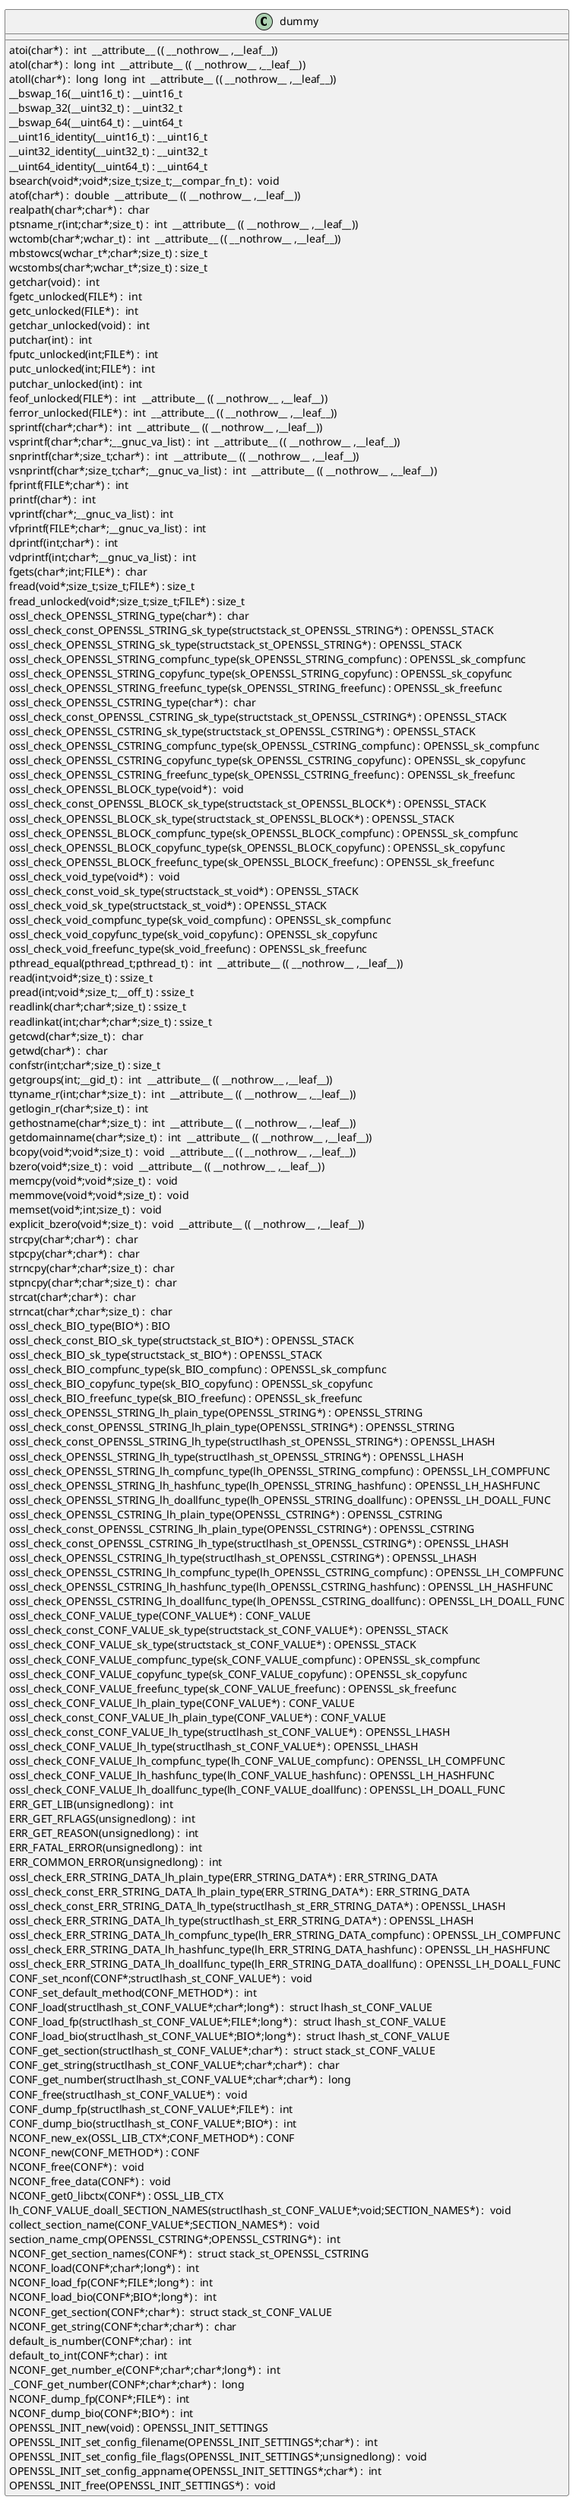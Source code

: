 @startuml
!pragma layout smetana
class dummy {
atoi(char*) :  int  __attribute__ (( __nothrow__ ,__leaf__)) [[[./../../.././qc/crypto/conf/conf_lib.c.html#501]]]
atol(char*) :  long  int  __attribute__ (( __nothrow__ ,__leaf__)) [[[./../../.././qc/crypto/conf/conf_lib.c.html#506]]]
atoll(char*) :  long  long  int  __attribute__ (( __nothrow__ ,__leaf__)) [[[./../../.././qc/crypto/conf/conf_lib.c.html#513]]]
__bswap_16(__uint16_t) : __uint16_t [[[./../../.././qc/crypto/conf/conf_lib.c.html#675]]]
__bswap_32(__uint32_t) : __uint32_t [[[./../../.././qc/crypto/conf/conf_lib.c.html#690]]]
__bswap_64(__uint64_t) : __uint64_t [[[./../../.././qc/crypto/conf/conf_lib.c.html#700]]]
__uint16_identity(__uint16_t) : __uint16_t [[[./../../.././qc/crypto/conf/conf_lib.c.html#712]]]
__uint32_identity(__uint32_t) : __uint32_t [[[./../../.././qc/crypto/conf/conf_lib.c.html#718]]]
__uint64_identity(__uint64_t) : __uint64_t [[[./../../.././qc/crypto/conf/conf_lib.c.html#724]]]
bsearch(void*;void*;size_t;size_t;__compar_fn_t) :  void  [[[./../../.././qc/crypto/conf/conf_lib.c.html#1392]]]
atof(char*) :  double  __attribute__ (( __nothrow__ ,__leaf__)) [[[./../../.././qc/crypto/conf/conf_lib.c.html#1]]]
realpath(char*;char*) :  char  [[[./../../.././qc/crypto/conf/conf_lib.c.html#1]]]
ptsname_r(int;char*;size_t) :  int  __attribute__ (( __nothrow__ ,__leaf__)) [[[./../../.././qc/crypto/conf/conf_lib.c.html#1]]]
wctomb(char*;wchar_t) :  int  __attribute__ (( __nothrow__ ,__leaf__)) [[[./../../.././qc/crypto/conf/conf_lib.c.html#1]]]
mbstowcs(wchar_t*;char*;size_t) : size_t [[[./../../.././qc/crypto/conf/conf_lib.c.html#1]]]
wcstombs(char*;wchar_t*;size_t) : size_t [[[./../../.././qc/crypto/conf/conf_lib.c.html#1]]]
getchar(void) :  int  [[[./../../.././qc/crypto/conf/conf_lib.c.html#1]]]
fgetc_unlocked(FILE*) :  int  [[[./../../.././qc/crypto/conf/conf_lib.c.html#1]]]
getc_unlocked(FILE*) :  int  [[[./../../.././qc/crypto/conf/conf_lib.c.html#1]]]
getchar_unlocked(void) :  int  [[[./../../.././qc/crypto/conf/conf_lib.c.html#1]]]
putchar(int) :  int  [[[./../../.././qc/crypto/conf/conf_lib.c.html#1]]]
fputc_unlocked(int;FILE*) :  int  [[[./../../.././qc/crypto/conf/conf_lib.c.html#1]]]
putc_unlocked(int;FILE*) :  int  [[[./../../.././qc/crypto/conf/conf_lib.c.html#1]]]
putchar_unlocked(int) :  int  [[[./../../.././qc/crypto/conf/conf_lib.c.html#1]]]
feof_unlocked(FILE*) :  int  __attribute__ (( __nothrow__ ,__leaf__)) [[[./../../.././qc/crypto/conf/conf_lib.c.html#1]]]
ferror_unlocked(FILE*) :  int  __attribute__ (( __nothrow__ ,__leaf__)) [[[./../../.././qc/crypto/conf/conf_lib.c.html#1]]]
sprintf(char*;char*) :  int  __attribute__ (( __nothrow__ ,__leaf__)) [[[./../../.././qc/crypto/conf/conf_lib.c.html#1]]]
vsprintf(char*;char*;__gnuc_va_list) :  int  __attribute__ (( __nothrow__ ,__leaf__)) [[[./../../.././qc/crypto/conf/conf_lib.c.html#1]]]
snprintf(char*;size_t;char*) :  int  __attribute__ (( __nothrow__ ,__leaf__)) [[[./../../.././qc/crypto/conf/conf_lib.c.html#1]]]
vsnprintf(char*;size_t;char*;__gnuc_va_list) :  int  __attribute__ (( __nothrow__ ,__leaf__)) [[[./../../.././qc/crypto/conf/conf_lib.c.html#1]]]
fprintf(FILE*;char*) :  int  [[[./../../.././qc/crypto/conf/conf_lib.c.html#1]]]
printf(char*) :  int  [[[./../../.././qc/crypto/conf/conf_lib.c.html#1]]]
vprintf(char*;__gnuc_va_list) :  int  [[[./../../.././qc/crypto/conf/conf_lib.c.html#1]]]
vfprintf(FILE*;char*;__gnuc_va_list) :  int  [[[./../../.././qc/crypto/conf/conf_lib.c.html#1]]]
dprintf(int;char*) :  int  [[[./../../.././qc/crypto/conf/conf_lib.c.html#1]]]
vdprintf(int;char*;__gnuc_va_list) :  int  [[[./../../.././qc/crypto/conf/conf_lib.c.html#1]]]
fgets(char*;int;FILE*) :  char  [[[./../../.././qc/crypto/conf/conf_lib.c.html#1]]]
fread(void*;size_t;size_t;FILE*) : size_t [[[./../../.././qc/crypto/conf/conf_lib.c.html#1]]]
fread_unlocked(void*;size_t;size_t;FILE*) : size_t [[[./../../.././qc/crypto/conf/conf_lib.c.html#1]]]
ossl_check_OPENSSL_STRING_type(char*) :  char  [[[./../../.././qc/crypto/conf/conf_lib.c.html#1]]]
ossl_check_const_OPENSSL_STRING_sk_type(structstack_st_OPENSSL_STRING*) : OPENSSL_STACK [[[./../../.././qc/crypto/conf/conf_lib.c.html#1]]]
ossl_check_OPENSSL_STRING_sk_type(structstack_st_OPENSSL_STRING*) : OPENSSL_STACK [[[./../../.././qc/crypto/conf/conf_lib.c.html#1]]]
ossl_check_OPENSSL_STRING_compfunc_type(sk_OPENSSL_STRING_compfunc) : OPENSSL_sk_compfunc [[[./../../.././qc/crypto/conf/conf_lib.c.html#1]]]
ossl_check_OPENSSL_STRING_copyfunc_type(sk_OPENSSL_STRING_copyfunc) : OPENSSL_sk_copyfunc [[[./../../.././qc/crypto/conf/conf_lib.c.html#1]]]
ossl_check_OPENSSL_STRING_freefunc_type(sk_OPENSSL_STRING_freefunc) : OPENSSL_sk_freefunc [[[./../../.././qc/crypto/conf/conf_lib.c.html#1]]]
ossl_check_OPENSSL_CSTRING_type(char*) :  char  [[[./../../.././qc/crypto/conf/conf_lib.c.html#1]]]
ossl_check_const_OPENSSL_CSTRING_sk_type(structstack_st_OPENSSL_CSTRING*) : OPENSSL_STACK [[[./../../.././qc/crypto/conf/conf_lib.c.html#1]]]
ossl_check_OPENSSL_CSTRING_sk_type(structstack_st_OPENSSL_CSTRING*) : OPENSSL_STACK [[[./../../.././qc/crypto/conf/conf_lib.c.html#1]]]
ossl_check_OPENSSL_CSTRING_compfunc_type(sk_OPENSSL_CSTRING_compfunc) : OPENSSL_sk_compfunc [[[./../../.././qc/crypto/conf/conf_lib.c.html#1]]]
ossl_check_OPENSSL_CSTRING_copyfunc_type(sk_OPENSSL_CSTRING_copyfunc) : OPENSSL_sk_copyfunc [[[./../../.././qc/crypto/conf/conf_lib.c.html#1]]]
ossl_check_OPENSSL_CSTRING_freefunc_type(sk_OPENSSL_CSTRING_freefunc) : OPENSSL_sk_freefunc [[[./../../.././qc/crypto/conf/conf_lib.c.html#1]]]
ossl_check_OPENSSL_BLOCK_type(void*) :  void  [[[./../../.././qc/crypto/conf/conf_lib.c.html#1]]]
ossl_check_const_OPENSSL_BLOCK_sk_type(structstack_st_OPENSSL_BLOCK*) : OPENSSL_STACK [[[./../../.././qc/crypto/conf/conf_lib.c.html#1]]]
ossl_check_OPENSSL_BLOCK_sk_type(structstack_st_OPENSSL_BLOCK*) : OPENSSL_STACK [[[./../../.././qc/crypto/conf/conf_lib.c.html#1]]]
ossl_check_OPENSSL_BLOCK_compfunc_type(sk_OPENSSL_BLOCK_compfunc) : OPENSSL_sk_compfunc [[[./../../.././qc/crypto/conf/conf_lib.c.html#1]]]
ossl_check_OPENSSL_BLOCK_copyfunc_type(sk_OPENSSL_BLOCK_copyfunc) : OPENSSL_sk_copyfunc [[[./../../.././qc/crypto/conf/conf_lib.c.html#1]]]
ossl_check_OPENSSL_BLOCK_freefunc_type(sk_OPENSSL_BLOCK_freefunc) : OPENSSL_sk_freefunc [[[./../../.././qc/crypto/conf/conf_lib.c.html#1]]]
ossl_check_void_type(void*) :  void  [[[./../../.././qc/crypto/conf/conf_lib.c.html#1]]]
ossl_check_const_void_sk_type(structstack_st_void*) : OPENSSL_STACK [[[./../../.././qc/crypto/conf/conf_lib.c.html#1]]]
ossl_check_void_sk_type(structstack_st_void*) : OPENSSL_STACK [[[./../../.././qc/crypto/conf/conf_lib.c.html#1]]]
ossl_check_void_compfunc_type(sk_void_compfunc) : OPENSSL_sk_compfunc [[[./../../.././qc/crypto/conf/conf_lib.c.html#1]]]
ossl_check_void_copyfunc_type(sk_void_copyfunc) : OPENSSL_sk_copyfunc [[[./../../.././qc/crypto/conf/conf_lib.c.html#1]]]
ossl_check_void_freefunc_type(sk_void_freefunc) : OPENSSL_sk_freefunc [[[./../../.././qc/crypto/conf/conf_lib.c.html#1]]]
pthread_equal(pthread_t;pthread_t) :  int  __attribute__ (( __nothrow__ ,__leaf__)) [[[./../../.././qc/crypto/conf/conf_lib.c.html#1]]]
read(int;void*;size_t) : ssize_t [[[./../../.././qc/crypto/conf/conf_lib.c.html#1]]]
pread(int;void*;size_t;__off_t) : ssize_t [[[./../../.././qc/crypto/conf/conf_lib.c.html#1]]]
readlink(char*;char*;size_t) : ssize_t [[[./../../.././qc/crypto/conf/conf_lib.c.html#1]]]
readlinkat(int;char*;char*;size_t) : ssize_t [[[./../../.././qc/crypto/conf/conf_lib.c.html#1]]]
getcwd(char*;size_t) :  char  [[[./../../.././qc/crypto/conf/conf_lib.c.html#1]]]
getwd(char*) :  char  [[[./../../.././qc/crypto/conf/conf_lib.c.html#1]]]
confstr(int;char*;size_t) : size_t [[[./../../.././qc/crypto/conf/conf_lib.c.html#1]]]
getgroups(int;__gid_t) :  int  __attribute__ (( __nothrow__ ,__leaf__)) [[[./../../.././qc/crypto/conf/conf_lib.c.html#1]]]
ttyname_r(int;char*;size_t) :  int  __attribute__ (( __nothrow__ ,__leaf__)) [[[./../../.././qc/crypto/conf/conf_lib.c.html#1]]]
getlogin_r(char*;size_t) :  int  [[[./../../.././qc/crypto/conf/conf_lib.c.html#1]]]
gethostname(char*;size_t) :  int  __attribute__ (( __nothrow__ ,__leaf__)) [[[./../../.././qc/crypto/conf/conf_lib.c.html#1]]]
getdomainname(char*;size_t) :  int  __attribute__ (( __nothrow__ ,__leaf__)) [[[./../../.././qc/crypto/conf/conf_lib.c.html#1]]]
bcopy(void*;void*;size_t) :  void  __attribute__ (( __nothrow__ ,__leaf__)) [[[./../../.././qc/crypto/conf/conf_lib.c.html#1]]]
bzero(void*;size_t) :  void  __attribute__ (( __nothrow__ ,__leaf__)) [[[./../../.././qc/crypto/conf/conf_lib.c.html#1]]]
memcpy(void*;void*;size_t) :  void  [[[./../../.././qc/crypto/conf/conf_lib.c.html#1]]]
memmove(void*;void*;size_t) :  void  [[[./../../.././qc/crypto/conf/conf_lib.c.html#1]]]
memset(void*;int;size_t) :  void  [[[./../../.././qc/crypto/conf/conf_lib.c.html#1]]]
explicit_bzero(void*;size_t) :  void  __attribute__ (( __nothrow__ ,__leaf__)) [[[./../../.././qc/crypto/conf/conf_lib.c.html#1]]]
strcpy(char*;char*) :  char  [[[./../../.././qc/crypto/conf/conf_lib.c.html#1]]]
stpcpy(char*;char*) :  char  [[[./../../.././qc/crypto/conf/conf_lib.c.html#1]]]
strncpy(char*;char*;size_t) :  char  [[[./../../.././qc/crypto/conf/conf_lib.c.html#1]]]
stpncpy(char*;char*;size_t) :  char  [[[./../../.././qc/crypto/conf/conf_lib.c.html#1]]]
strcat(char*;char*) :  char  [[[./../../.././qc/crypto/conf/conf_lib.c.html#1]]]
strncat(char*;char*;size_t) :  char  [[[./../../.././qc/crypto/conf/conf_lib.c.html#1]]]
ossl_check_BIO_type(BIO*) : BIO [[[./../../.././qc/crypto/conf/conf_lib.c.html#1]]]
ossl_check_const_BIO_sk_type(structstack_st_BIO*) : OPENSSL_STACK [[[./../../.././qc/crypto/conf/conf_lib.c.html#1]]]
ossl_check_BIO_sk_type(structstack_st_BIO*) : OPENSSL_STACK [[[./../../.././qc/crypto/conf/conf_lib.c.html#1]]]
ossl_check_BIO_compfunc_type(sk_BIO_compfunc) : OPENSSL_sk_compfunc [[[./../../.././qc/crypto/conf/conf_lib.c.html#1]]]
ossl_check_BIO_copyfunc_type(sk_BIO_copyfunc) : OPENSSL_sk_copyfunc [[[./../../.././qc/crypto/conf/conf_lib.c.html#1]]]
ossl_check_BIO_freefunc_type(sk_BIO_freefunc) : OPENSSL_sk_freefunc [[[./../../.././qc/crypto/conf/conf_lib.c.html#1]]]
ossl_check_OPENSSL_STRING_lh_plain_type(OPENSSL_STRING*) : OPENSSL_STRING [[[./../../.././qc/crypto/conf/conf_lib.c.html#1]]]
ossl_check_const_OPENSSL_STRING_lh_plain_type(OPENSSL_STRING*) : OPENSSL_STRING [[[./../../.././qc/crypto/conf/conf_lib.c.html#1]]]
ossl_check_const_OPENSSL_STRING_lh_type(structlhash_st_OPENSSL_STRING*) : OPENSSL_LHASH [[[./../../.././qc/crypto/conf/conf_lib.c.html#1]]]
ossl_check_OPENSSL_STRING_lh_type(structlhash_st_OPENSSL_STRING*) : OPENSSL_LHASH [[[./../../.././qc/crypto/conf/conf_lib.c.html#1]]]
ossl_check_OPENSSL_STRING_lh_compfunc_type(lh_OPENSSL_STRING_compfunc) : OPENSSL_LH_COMPFUNC [[[./../../.././qc/crypto/conf/conf_lib.c.html#1]]]
ossl_check_OPENSSL_STRING_lh_hashfunc_type(lh_OPENSSL_STRING_hashfunc) : OPENSSL_LH_HASHFUNC [[[./../../.././qc/crypto/conf/conf_lib.c.html#1]]]
ossl_check_OPENSSL_STRING_lh_doallfunc_type(lh_OPENSSL_STRING_doallfunc) : OPENSSL_LH_DOALL_FUNC [[[./../../.././qc/crypto/conf/conf_lib.c.html#1]]]
ossl_check_OPENSSL_CSTRING_lh_plain_type(OPENSSL_CSTRING*) : OPENSSL_CSTRING [[[./../../.././qc/crypto/conf/conf_lib.c.html#1]]]
ossl_check_const_OPENSSL_CSTRING_lh_plain_type(OPENSSL_CSTRING*) : OPENSSL_CSTRING [[[./../../.././qc/crypto/conf/conf_lib.c.html#1]]]
ossl_check_const_OPENSSL_CSTRING_lh_type(structlhash_st_OPENSSL_CSTRING*) : OPENSSL_LHASH [[[./../../.././qc/crypto/conf/conf_lib.c.html#1]]]
ossl_check_OPENSSL_CSTRING_lh_type(structlhash_st_OPENSSL_CSTRING*) : OPENSSL_LHASH [[[./../../.././qc/crypto/conf/conf_lib.c.html#1]]]
ossl_check_OPENSSL_CSTRING_lh_compfunc_type(lh_OPENSSL_CSTRING_compfunc) : OPENSSL_LH_COMPFUNC [[[./../../.././qc/crypto/conf/conf_lib.c.html#1]]]
ossl_check_OPENSSL_CSTRING_lh_hashfunc_type(lh_OPENSSL_CSTRING_hashfunc) : OPENSSL_LH_HASHFUNC [[[./../../.././qc/crypto/conf/conf_lib.c.html#1]]]
ossl_check_OPENSSL_CSTRING_lh_doallfunc_type(lh_OPENSSL_CSTRING_doallfunc) : OPENSSL_LH_DOALL_FUNC [[[./../../.././qc/crypto/conf/conf_lib.c.html#1]]]
ossl_check_CONF_VALUE_type(CONF_VALUE*) : CONF_VALUE [[[./../../.././qc/crypto/conf/conf_lib.c.html#1]]]
ossl_check_const_CONF_VALUE_sk_type(structstack_st_CONF_VALUE*) : OPENSSL_STACK [[[./../../.././qc/crypto/conf/conf_lib.c.html#1]]]
ossl_check_CONF_VALUE_sk_type(structstack_st_CONF_VALUE*) : OPENSSL_STACK [[[./../../.././qc/crypto/conf/conf_lib.c.html#1]]]
ossl_check_CONF_VALUE_compfunc_type(sk_CONF_VALUE_compfunc) : OPENSSL_sk_compfunc [[[./../../.././qc/crypto/conf/conf_lib.c.html#1]]]
ossl_check_CONF_VALUE_copyfunc_type(sk_CONF_VALUE_copyfunc) : OPENSSL_sk_copyfunc [[[./../../.././qc/crypto/conf/conf_lib.c.html#1]]]
ossl_check_CONF_VALUE_freefunc_type(sk_CONF_VALUE_freefunc) : OPENSSL_sk_freefunc [[[./../../.././qc/crypto/conf/conf_lib.c.html#1]]]
ossl_check_CONF_VALUE_lh_plain_type(CONF_VALUE*) : CONF_VALUE [[[./../../.././qc/crypto/conf/conf_lib.c.html#1]]]
ossl_check_const_CONF_VALUE_lh_plain_type(CONF_VALUE*) : CONF_VALUE [[[./../../.././qc/crypto/conf/conf_lib.c.html#1]]]
ossl_check_const_CONF_VALUE_lh_type(structlhash_st_CONF_VALUE*) : OPENSSL_LHASH [[[./../../.././qc/crypto/conf/conf_lib.c.html#1]]]
ossl_check_CONF_VALUE_lh_type(structlhash_st_CONF_VALUE*) : OPENSSL_LHASH [[[./../../.././qc/crypto/conf/conf_lib.c.html#1]]]
ossl_check_CONF_VALUE_lh_compfunc_type(lh_CONF_VALUE_compfunc) : OPENSSL_LH_COMPFUNC [[[./../../.././qc/crypto/conf/conf_lib.c.html#1]]]
ossl_check_CONF_VALUE_lh_hashfunc_type(lh_CONF_VALUE_hashfunc) : OPENSSL_LH_HASHFUNC [[[./../../.././qc/crypto/conf/conf_lib.c.html#1]]]
ossl_check_CONF_VALUE_lh_doallfunc_type(lh_CONF_VALUE_doallfunc) : OPENSSL_LH_DOALL_FUNC [[[./../../.././qc/crypto/conf/conf_lib.c.html#1]]]
ERR_GET_LIB(unsignedlong) :  int  [[[./../../.././qc/crypto/conf/conf_lib.c.html#1]]]
ERR_GET_RFLAGS(unsignedlong) :  int  [[[./../../.././qc/crypto/conf/conf_lib.c.html#1]]]
ERR_GET_REASON(unsignedlong) :  int  [[[./../../.././qc/crypto/conf/conf_lib.c.html#1]]]
ERR_FATAL_ERROR(unsignedlong) :  int  [[[./../../.././qc/crypto/conf/conf_lib.c.html#1]]]
ERR_COMMON_ERROR(unsignedlong) :  int  [[[./../../.././qc/crypto/conf/conf_lib.c.html#1]]]
ossl_check_ERR_STRING_DATA_lh_plain_type(ERR_STRING_DATA*) : ERR_STRING_DATA [[[./../../.././qc/crypto/conf/conf_lib.c.html#1]]]
ossl_check_const_ERR_STRING_DATA_lh_plain_type(ERR_STRING_DATA*) : ERR_STRING_DATA [[[./../../.././qc/crypto/conf/conf_lib.c.html#1]]]
ossl_check_const_ERR_STRING_DATA_lh_type(structlhash_st_ERR_STRING_DATA*) : OPENSSL_LHASH [[[./../../.././qc/crypto/conf/conf_lib.c.html#1]]]
ossl_check_ERR_STRING_DATA_lh_type(structlhash_st_ERR_STRING_DATA*) : OPENSSL_LHASH [[[./../../.././qc/crypto/conf/conf_lib.c.html#1]]]
ossl_check_ERR_STRING_DATA_lh_compfunc_type(lh_ERR_STRING_DATA_compfunc) : OPENSSL_LH_COMPFUNC [[[./../../.././qc/crypto/conf/conf_lib.c.html#1]]]
ossl_check_ERR_STRING_DATA_lh_hashfunc_type(lh_ERR_STRING_DATA_hashfunc) : OPENSSL_LH_HASHFUNC [[[./../../.././qc/crypto/conf/conf_lib.c.html#1]]]
ossl_check_ERR_STRING_DATA_lh_doallfunc_type(lh_ERR_STRING_DATA_doallfunc) : OPENSSL_LH_DOALL_FUNC [[[./../../.././qc/crypto/conf/conf_lib.c.html#1]]]
CONF_set_nconf(CONF*;structlhash_st_CONF_VALUE*) :  void  [[[./../../.././qc/crypto/conf/conf_lib.c.html#1]]]
CONF_set_default_method(CONF_METHOD*) :  int  [[[./../../.././qc/crypto/conf/conf_lib.c.html#1]]]
CONF_load(structlhash_st_CONF_VALUE*;char*;long*) :  struct lhash_st_CONF_VALUE [[[./../../.././qc/crypto/conf/conf_lib.c.html#1]]]
CONF_load_fp(structlhash_st_CONF_VALUE*;FILE*;long*) :  struct lhash_st_CONF_VALUE [[[./../../.././qc/crypto/conf/conf_lib.c.html#1]]]
CONF_load_bio(structlhash_st_CONF_VALUE*;BIO*;long*) :  struct lhash_st_CONF_VALUE [[[./../../.././qc/crypto/conf/conf_lib.c.html#1]]]
CONF_get_section(structlhash_st_CONF_VALUE*;char*) :  struct stack_st_CONF_VALUE [[[./../../.././qc/crypto/conf/conf_lib.c.html#1]]]
CONF_get_string(structlhash_st_CONF_VALUE*;char*;char*) :  char  [[[./../../.././qc/crypto/conf/conf_lib.c.html#1]]]
CONF_get_number(structlhash_st_CONF_VALUE*;char*;char*) :  long  [[[./../../.././qc/crypto/conf/conf_lib.c.html#1]]]
CONF_free(structlhash_st_CONF_VALUE*) :  void  [[[./../../.././qc/crypto/conf/conf_lib.c.html#1]]]
CONF_dump_fp(structlhash_st_CONF_VALUE*;FILE*) :  int  [[[./../../.././qc/crypto/conf/conf_lib.c.html#1]]]
CONF_dump_bio(structlhash_st_CONF_VALUE*;BIO*) :  int  [[[./../../.././qc/crypto/conf/conf_lib.c.html#1]]]
NCONF_new_ex(OSSL_LIB_CTX*;CONF_METHOD*) : CONF [[[./../../.././qc/crypto/conf/conf_lib.c.html#1]]]
NCONF_new(CONF_METHOD*) : CONF [[[./../../.././qc/crypto/conf/conf_lib.c.html#1]]]
NCONF_free(CONF*) :  void  [[[./../../.././qc/crypto/conf/conf_lib.c.html#1]]]
NCONF_free_data(CONF*) :  void  [[[./../../.././qc/crypto/conf/conf_lib.c.html#1]]]
NCONF_get0_libctx(CONF*) : OSSL_LIB_CTX [[[./../../.././qc/crypto/conf/conf_lib.c.html#1]]]
lh_CONF_VALUE_doall_SECTION_NAMES(structlhash_st_CONF_VALUE*;void;SECTION_NAMES*) :  void  [[[./../../.././qc/crypto/conf/conf_lib.c.html#1]]]
collect_section_name(CONF_VALUE*;SECTION_NAMES*) :  void  [[[./../../.././qc/crypto/conf/conf_lib.c.html#1]]]
section_name_cmp(OPENSSL_CSTRING*;OPENSSL_CSTRING*) :  int  [[[./../../.././qc/crypto/conf/conf_lib.c.html#1]]]
NCONF_get_section_names(CONF*) :  struct stack_st_OPENSSL_CSTRING [[[./../../.././qc/crypto/conf/conf_lib.c.html#1]]]
NCONF_load(CONF*;char*;long*) :  int  [[[./../../.././qc/crypto/conf/conf_lib.c.html#1]]]
NCONF_load_fp(CONF*;FILE*;long*) :  int  [[[./../../.././qc/crypto/conf/conf_lib.c.html#1]]]
NCONF_load_bio(CONF*;BIO*;long*) :  int  [[[./../../.././qc/crypto/conf/conf_lib.c.html#1]]]
NCONF_get_section(CONF*;char*) :  struct stack_st_CONF_VALUE [[[./../../.././qc/crypto/conf/conf_lib.c.html#1]]]
NCONF_get_string(CONF*;char*;char*) :  char  [[[./../../.././qc/crypto/conf/conf_lib.c.html#1]]]
default_is_number(CONF*;char) :  int  [[[./../../.././qc/crypto/conf/conf_lib.c.html#1]]]
default_to_int(CONF*;char) :  int  [[[./../../.././qc/crypto/conf/conf_lib.c.html#1]]]
NCONF_get_number_e(CONF*;char*;char*;long*) :  int  [[[./../../.././qc/crypto/conf/conf_lib.c.html#1]]]
_CONF_get_number(CONF*;char*;char*) :  long  [[[./../../.././qc/crypto/conf/conf_lib.c.html#1]]]
NCONF_dump_fp(CONF*;FILE*) :  int  [[[./../../.././qc/crypto/conf/conf_lib.c.html#1]]]
NCONF_dump_bio(CONF*;BIO*) :  int  [[[./../../.././qc/crypto/conf/conf_lib.c.html#1]]]
OPENSSL_INIT_new(void) : OPENSSL_INIT_SETTINGS [[[./../../.././qc/crypto/conf/conf_lib.c.html#1]]]
OPENSSL_INIT_set_config_filename(OPENSSL_INIT_SETTINGS*;char*) :  int  [[[./../../.././qc/crypto/conf/conf_lib.c.html#1]]]
OPENSSL_INIT_set_config_file_flags(OPENSSL_INIT_SETTINGS*;unsignedlong) :  void  [[[./../../.././qc/crypto/conf/conf_lib.c.html#1]]]
OPENSSL_INIT_set_config_appname(OPENSSL_INIT_SETTINGS*;char*) :  int  [[[./../../.././qc/crypto/conf/conf_lib.c.html#1]]]
OPENSSL_INIT_free(OPENSSL_INIT_SETTINGS*) :  void  [[[./../../.././qc/crypto/conf/conf_lib.c.html#1]]]
} 
@enduml
